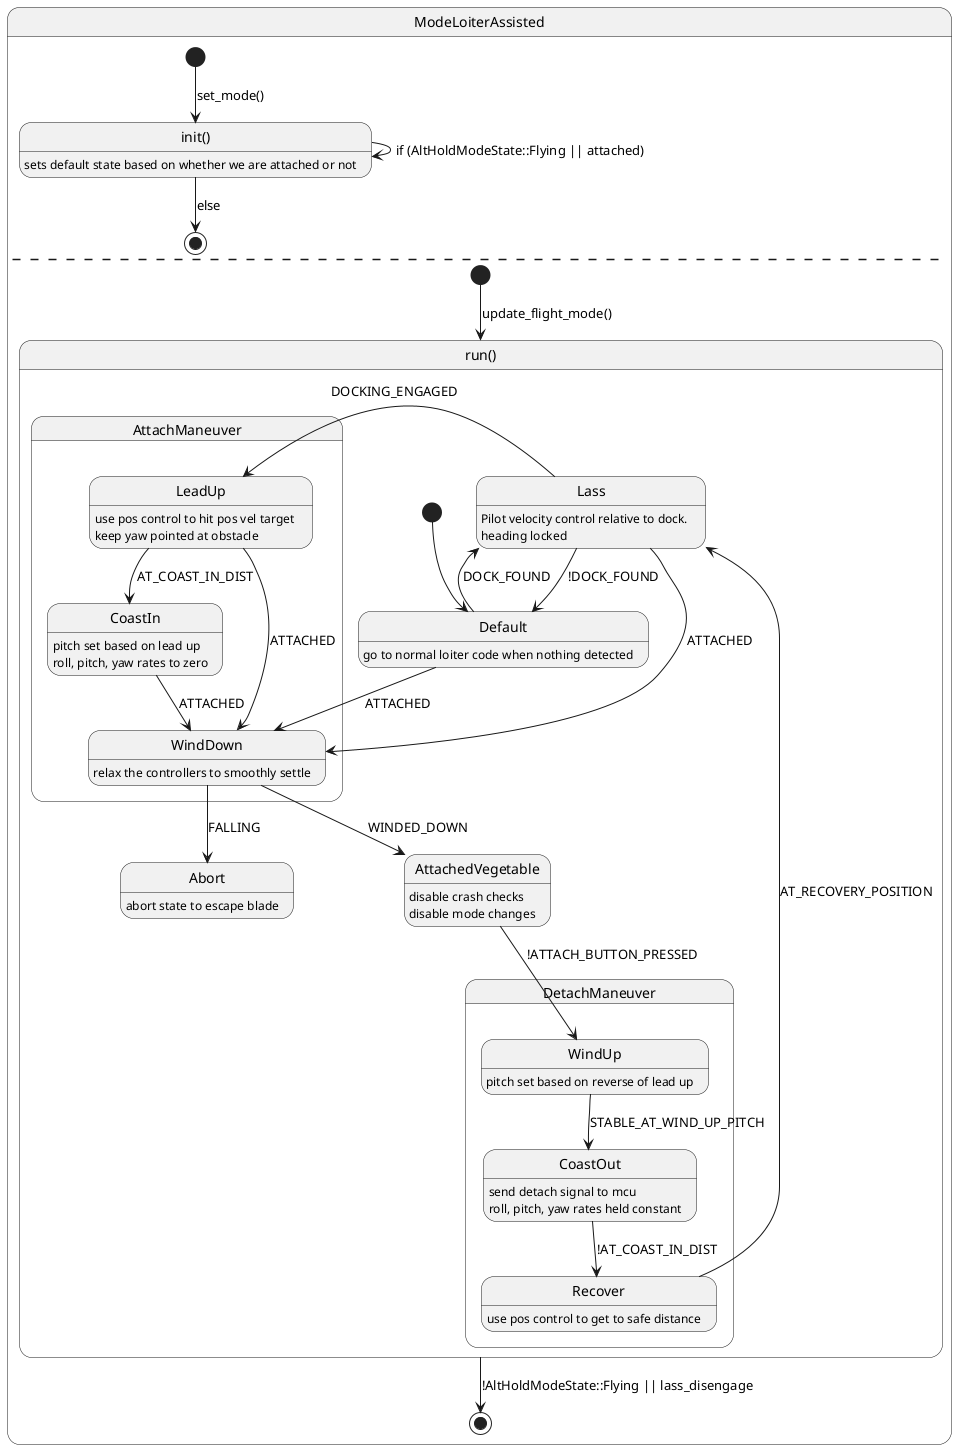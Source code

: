 @startuml Lass State Machine


state ModeLoiterAssisted {

' States
state "init()" as init: \
sets default state based on whether we are attached or not

' Transitions
[*] --> init : set_mode()
init --> [*] : else
init --> init : if (AltHoldModeState::Flying || attached)

' ==========================
--

state "run()" as run{

' States
state Lass: \
Pilot velocity control relative to dock. \n\
heading locked

State AttachManeuver {
State LeadUp: \
use pos control to hit pos vel target \n\
keep yaw pointed at obstacle

State CoastIn: \
pitch set based on lead up \n\
roll, pitch, yaw rates to zero

State WindDown: \
relax the controllers to smoothly settle
}


state AttachedVegetable: \
disable crash checks \n\
disable mode changes 

State DetachManeuver {
State WindUp: \
pitch set based on reverse of lead up

State CoastOut: \
send detach signal to mcu \n\
roll, pitch, yaw rates held constant

State Recover: \
use pos control to get to safe distance
}

State Default: \
go to normal loiter code when nothing detected

State Abort: \
abort state to escape blade


' Transitions
[*] --> Default
Lass --> Default : !DOCK_FOUND
Default --> Lass : DOCK_FOUND
Default --> WindDown : ATTACHED
Lass --> WindDown : ATTACHED
LeadUp --> WindDown : ATTACHED
' [*] --> AttachedVegetable : attached
Lass --> LeadUp : DOCKING_ENGAGED
LeadUp --> CoastIn : AT_COAST_IN_DIST
' CoastIn --> Abort : timeout
CoastIn --> WindDown : ATTACHED
WindDown --> AttachedVegetable : WINDED_DOWN
WindDown --> Abort : FALLING
AttachedVegetable --> WindUp : !ATTACH_BUTTON_PRESSED
WindUp --> CoastOut : STABLE_AT_WIND_UP_PITCH
CoastOut --> Recover : !AT_COAST_IN_DIST
Recover --> Lass : AT_RECOVERY_POSITION


}

[*] --> run : update_flight_mode()
run --> [*] : !AltHoldModeState::Flying || lass_disengage
}



@enduml

' https://plantuml.com/state-diagram
